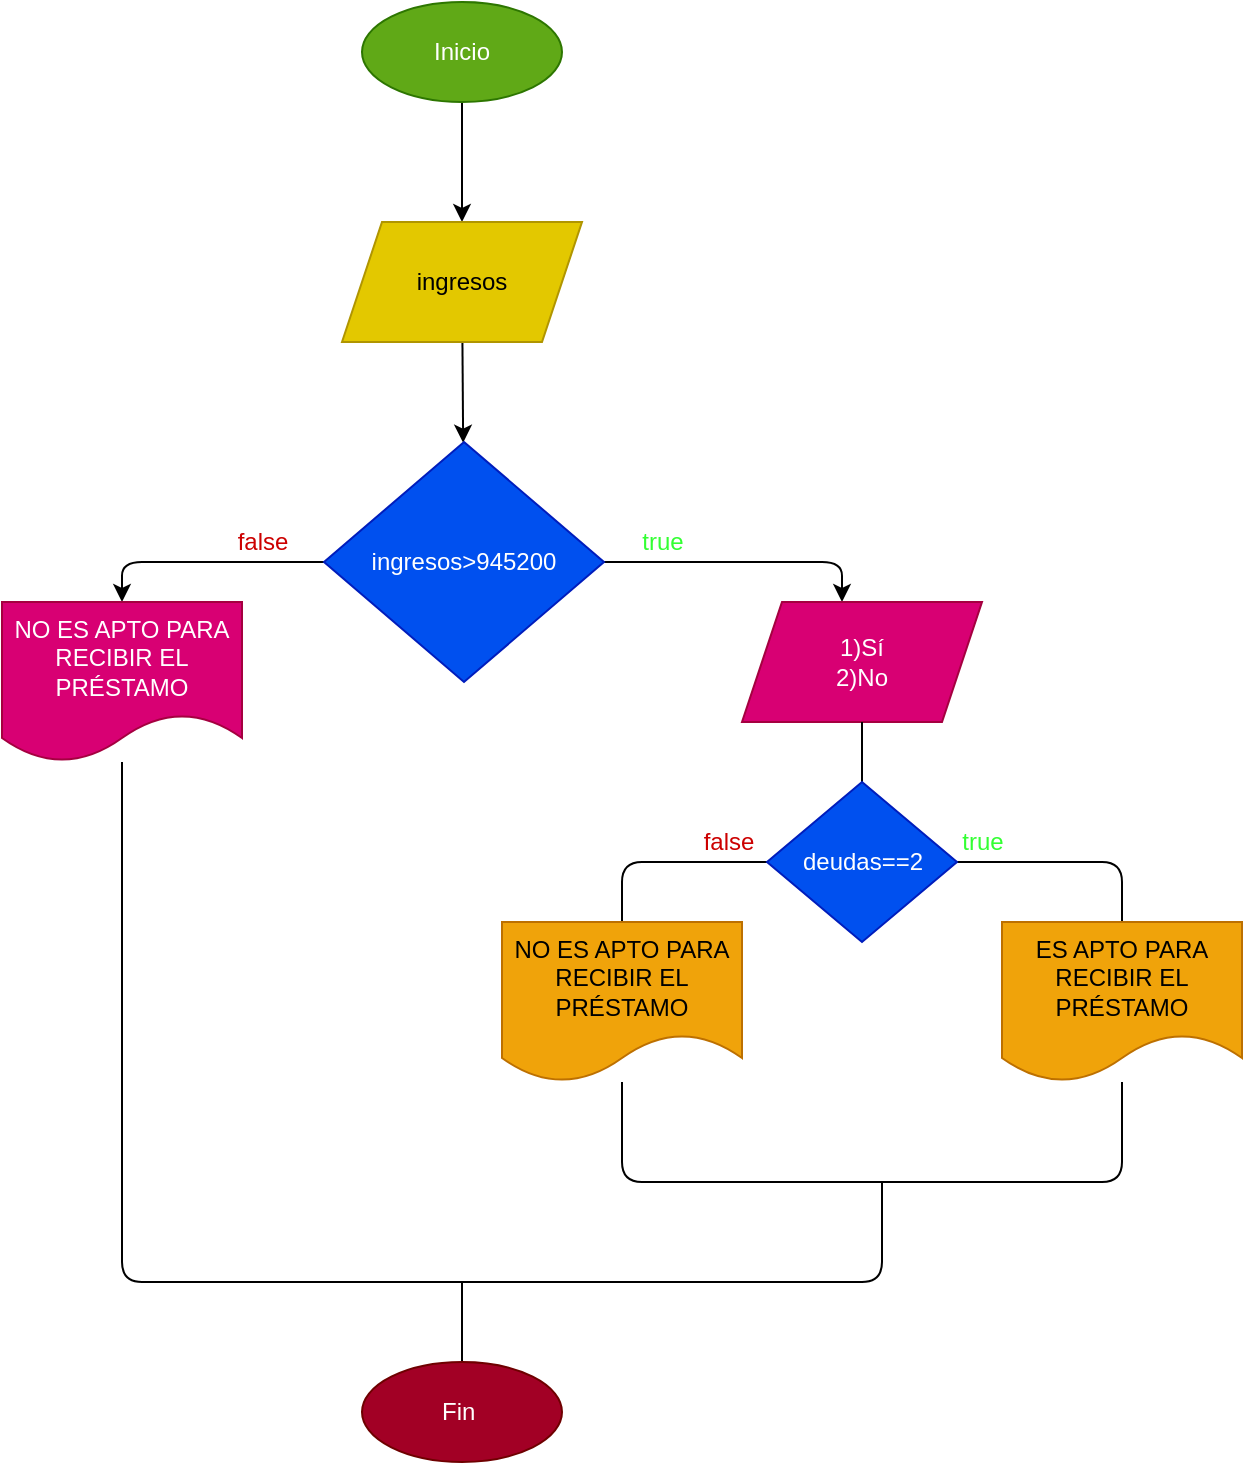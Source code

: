 <mxfile>
    <diagram id="bQTquEGDm6-f2f3szM7u" name="Página-1">
        <mxGraphModel dx="636" dy="472" grid="1" gridSize="10" guides="1" tooltips="1" connect="1" arrows="1" fold="1" page="1" pageScale="1" pageWidth="827" pageHeight="1169" math="0" shadow="0">
            <root>
                <mxCell id="0"/>
                <mxCell id="1" parent="0"/>
                <mxCell id="4" value="" style="edgeStyle=none;html=1;" edge="1" parent="1" source="2" target="3">
                    <mxGeometry relative="1" as="geometry"/>
                </mxCell>
                <mxCell id="2" value="Inicio" style="ellipse;whiteSpace=wrap;html=1;fillColor=#60a917;fontColor=#ffffff;strokeColor=#2D7600;" vertex="1" parent="1">
                    <mxGeometry x="380" y="50" width="100" height="50" as="geometry"/>
                </mxCell>
                <mxCell id="6" value="" style="edgeStyle=none;html=1;" edge="1" parent="1" source="3" target="5">
                    <mxGeometry relative="1" as="geometry"/>
                </mxCell>
                <mxCell id="3" value="ingresos" style="shape=parallelogram;perimeter=parallelogramPerimeter;whiteSpace=wrap;html=1;fixedSize=1;fillColor=#e3c800;fontColor=#000000;strokeColor=#B09500;" vertex="1" parent="1">
                    <mxGeometry x="370" y="160" width="120" height="60" as="geometry"/>
                </mxCell>
                <mxCell id="9" style="edgeStyle=none;html=1;" edge="1" parent="1" source="5">
                    <mxGeometry relative="1" as="geometry">
                        <mxPoint x="620" y="350" as="targetPoint"/>
                        <Array as="points">
                            <mxPoint x="620" y="330"/>
                        </Array>
                    </mxGeometry>
                </mxCell>
                <mxCell id="10" style="edgeStyle=none;html=1;" edge="1" parent="1" source="5">
                    <mxGeometry relative="1" as="geometry">
                        <mxPoint x="260" y="350" as="targetPoint"/>
                        <Array as="points">
                            <mxPoint x="260" y="330"/>
                        </Array>
                    </mxGeometry>
                </mxCell>
                <mxCell id="5" value="ingresos&amp;gt;945200" style="rhombus;whiteSpace=wrap;html=1;fillColor=#0050ef;fontColor=#ffffff;strokeColor=#001DBC;" vertex="1" parent="1">
                    <mxGeometry x="361" y="270" width="140" height="120" as="geometry"/>
                </mxCell>
                <mxCell id="29" style="edgeStyle=none;html=1;fontColor=#FFFFFF;endArrow=none;endFill=0;" edge="1" parent="1" source="13">
                    <mxGeometry relative="1" as="geometry">
                        <mxPoint x="430" y="690" as="targetPoint"/>
                    </mxGeometry>
                </mxCell>
                <mxCell id="13" value="Fin&amp;nbsp;" style="ellipse;whiteSpace=wrap;html=1;fillColor=#a20025;fontColor=#ffffff;strokeColor=#6F0000;" vertex="1" parent="1">
                    <mxGeometry x="380" y="730" width="100" height="50" as="geometry"/>
                </mxCell>
                <mxCell id="15" value="true" style="text;html=1;align=center;verticalAlign=middle;resizable=0;points=[];autosize=1;fontColor=#33FF33;" vertex="1" parent="1">
                    <mxGeometry x="510" y="310" width="40" height="20" as="geometry"/>
                </mxCell>
                <mxCell id="16" value="false" style="text;html=1;align=center;verticalAlign=middle;resizable=0;points=[];autosize=1;strokeColor=none;fillColor=none;fontColor=#CC0000;" vertex="1" parent="1">
                    <mxGeometry x="310" y="310" width="40" height="20" as="geometry"/>
                </mxCell>
                <mxCell id="19" value="1)Sí&lt;br&gt;2)No" style="shape=parallelogram;perimeter=parallelogramPerimeter;whiteSpace=wrap;html=1;fixedSize=1;fontColor=#ffffff;fillColor=#d80073;strokeColor=#A50040;" vertex="1" parent="1">
                    <mxGeometry x="570" y="350" width="120" height="60" as="geometry"/>
                </mxCell>
                <mxCell id="24" style="edgeStyle=none;html=1;fontColor=#FFFFFF;endArrow=none;endFill=0;" edge="1" parent="1" source="20" target="19">
                    <mxGeometry relative="1" as="geometry"/>
                </mxCell>
                <mxCell id="25" style="edgeStyle=none;html=1;fontColor=#FFFFFF;endArrow=none;endFill=0;" edge="1" parent="1" source="20" target="21">
                    <mxGeometry relative="1" as="geometry">
                        <Array as="points">
                            <mxPoint x="760" y="480"/>
                        </Array>
                    </mxGeometry>
                </mxCell>
                <mxCell id="26" style="edgeStyle=none;html=1;fontColor=#FFFFFF;endArrow=none;endFill=0;" edge="1" parent="1" source="20" target="23">
                    <mxGeometry relative="1" as="geometry">
                        <Array as="points">
                            <mxPoint x="510" y="480"/>
                        </Array>
                    </mxGeometry>
                </mxCell>
                <mxCell id="20" value="deudas==2" style="rhombus;whiteSpace=wrap;html=1;fontColor=#ffffff;fillColor=#0050ef;strokeColor=#001DBC;" vertex="1" parent="1">
                    <mxGeometry x="582.5" y="440" width="95" height="80" as="geometry"/>
                </mxCell>
                <mxCell id="21" value="ES APTO PARA RECIBIR EL PRÉSTAMO" style="shape=document;whiteSpace=wrap;html=1;boundedLbl=1;fontColor=#000000;fillColor=#f0a30a;strokeColor=#BD7000;" vertex="1" parent="1">
                    <mxGeometry x="700" y="510" width="120" height="80" as="geometry"/>
                </mxCell>
                <mxCell id="28" style="edgeStyle=none;html=1;fontColor=#FFFFFF;endArrow=none;endFill=0;" edge="1" parent="1" source="22">
                    <mxGeometry relative="1" as="geometry">
                        <mxPoint x="640" y="640" as="targetPoint"/>
                        <Array as="points">
                            <mxPoint x="260" y="690"/>
                            <mxPoint x="440" y="690"/>
                            <mxPoint x="640" y="690"/>
                        </Array>
                    </mxGeometry>
                </mxCell>
                <mxCell id="22" value="NO ES APTO PARA RECIBIR EL PRÉSTAMO" style="shape=document;whiteSpace=wrap;html=1;boundedLbl=1;fontColor=#ffffff;fillColor=#d80073;strokeColor=#A50040;" vertex="1" parent="1">
                    <mxGeometry x="200" y="350" width="120" height="80" as="geometry"/>
                </mxCell>
                <mxCell id="27" style="edgeStyle=none;html=1;fontColor=#FFFFFF;endArrow=none;endFill=0;" edge="1" parent="1" source="23" target="21">
                    <mxGeometry relative="1" as="geometry">
                        <Array as="points">
                            <mxPoint x="510" y="640"/>
                            <mxPoint x="760" y="640"/>
                        </Array>
                    </mxGeometry>
                </mxCell>
                <mxCell id="23" value="NO ES APTO PARA RECIBIR EL PRÉSTAMO" style="shape=document;whiteSpace=wrap;html=1;boundedLbl=1;fontColor=#000000;fillColor=#f0a30a;strokeColor=#BD7000;" vertex="1" parent="1">
                    <mxGeometry x="450" y="510" width="120" height="80" as="geometry"/>
                </mxCell>
                <mxCell id="30" value="true" style="text;html=1;align=center;verticalAlign=middle;resizable=0;points=[];autosize=1;fontColor=#33FF33;" vertex="1" parent="1">
                    <mxGeometry x="670" y="460" width="40" height="20" as="geometry"/>
                </mxCell>
                <mxCell id="31" value="false" style="text;html=1;align=center;verticalAlign=middle;resizable=0;points=[];autosize=1;strokeColor=none;fillColor=none;fontColor=#CC0000;" vertex="1" parent="1">
                    <mxGeometry x="542.5" y="460" width="40" height="20" as="geometry"/>
                </mxCell>
            </root>
        </mxGraphModel>
    </diagram>
</mxfile>